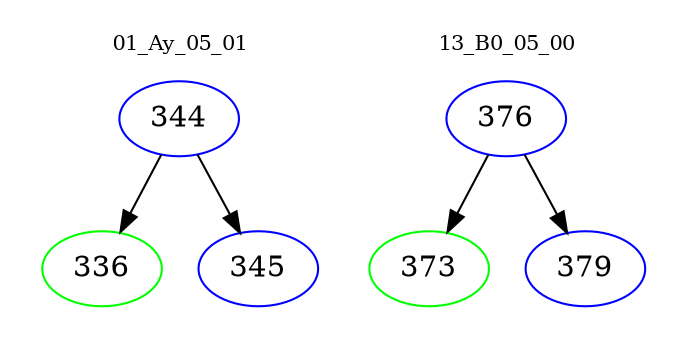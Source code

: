 digraph{
subgraph cluster_0 {
color = white
label = "01_Ay_05_01";
fontsize=10;
T0_344 [label="344", color="blue"]
T0_344 -> T0_336 [color="black"]
T0_336 [label="336", color="green"]
T0_344 -> T0_345 [color="black"]
T0_345 [label="345", color="blue"]
}
subgraph cluster_1 {
color = white
label = "13_B0_05_00";
fontsize=10;
T1_376 [label="376", color="blue"]
T1_376 -> T1_373 [color="black"]
T1_373 [label="373", color="green"]
T1_376 -> T1_379 [color="black"]
T1_379 [label="379", color="blue"]
}
}
